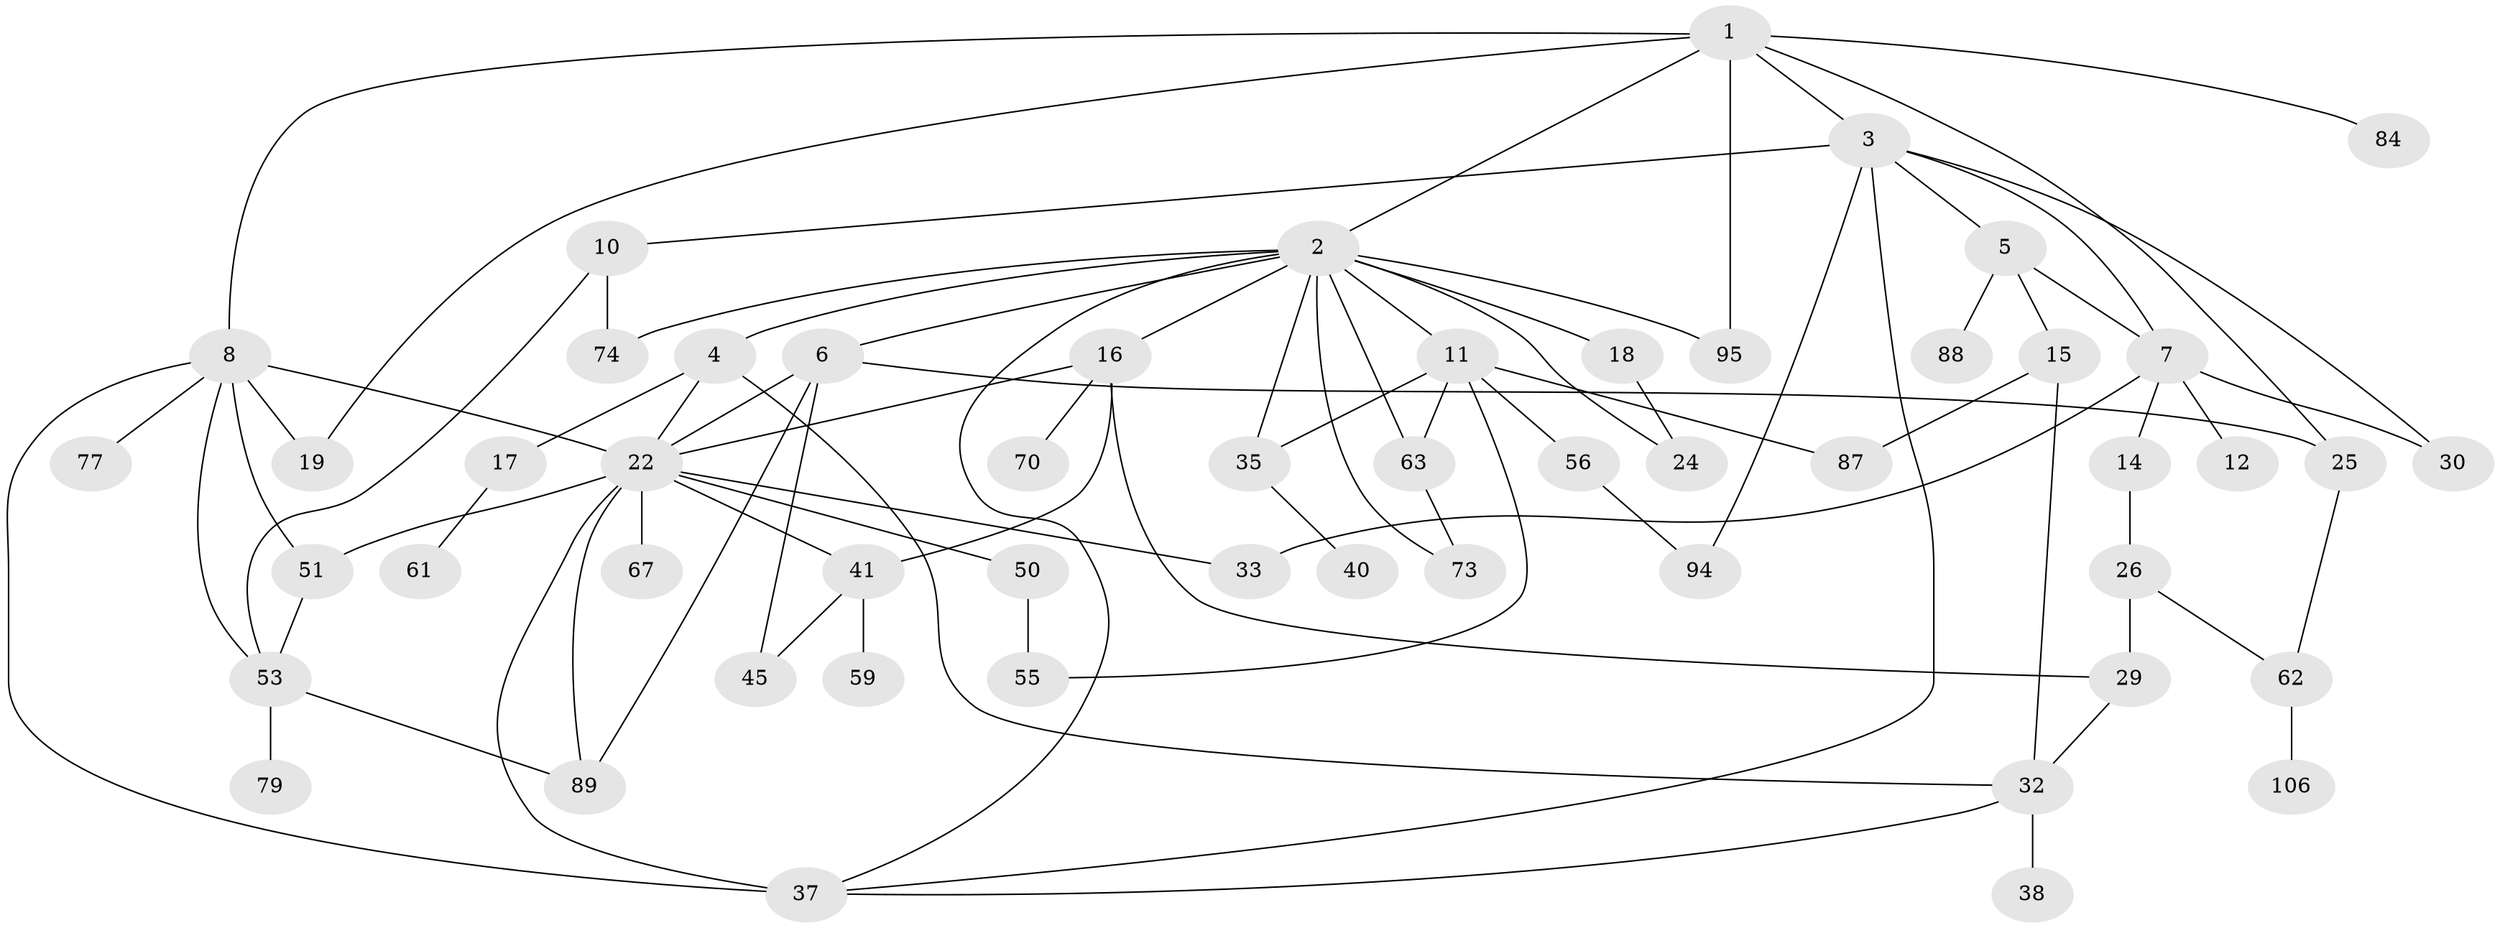 // original degree distribution, {7: 0.037383177570093455, 8: 0.009345794392523364, 3: 0.2523364485981308, 4: 0.07476635514018691, 6: 0.018691588785046728, 5: 0.04672897196261682, 2: 0.35514018691588783, 1: 0.205607476635514}
// Generated by graph-tools (version 1.1) at 2025/13/03/09/25 04:13:38]
// undirected, 53 vertices, 84 edges
graph export_dot {
graph [start="1"]
  node [color=gray90,style=filled];
  1;
  2 [super="+43+27+57+9"];
  3;
  4 [super="+13"];
  5;
  6 [super="+21"];
  7 [super="+80"];
  8 [super="+54+39+68"];
  10 [super="+36"];
  11 [super="+81+31+23"];
  12;
  14;
  15 [super="+58"];
  16 [super="+20"];
  17 [super="+48+28"];
  18;
  19;
  22 [super="+75+47+34"];
  24 [super="+78+104"];
  25 [super="+98"];
  26;
  29;
  30;
  32;
  33;
  35;
  37 [super="+82+52"];
  38;
  40;
  41 [super="+44"];
  45 [super="+66"];
  50;
  51 [super="+90+69"];
  53 [super="+102"];
  55 [super="+64"];
  56;
  59;
  61;
  62;
  63;
  67;
  70;
  73;
  74;
  77;
  79;
  84;
  87 [super="+101"];
  88;
  89 [super="+100+91"];
  94;
  95 [super="+97"];
  106;
  1 -- 2;
  1 -- 3;
  1 -- 8;
  1 -- 19;
  1 -- 25;
  1 -- 84;
  1 -- 95;
  2 -- 4;
  2 -- 6;
  2 -- 16;
  2 -- 35;
  2 -- 73;
  2 -- 95;
  2 -- 18;
  2 -- 37;
  2 -- 24;
  2 -- 74;
  2 -- 11;
  2 -- 63;
  3 -- 5;
  3 -- 7;
  3 -- 10;
  3 -- 37;
  3 -- 94;
  3 -- 30;
  4 -- 32;
  4 -- 17;
  4 -- 22;
  5 -- 15;
  5 -- 88;
  5 -- 7;
  6 -- 25;
  6 -- 89;
  6 -- 45;
  6 -- 22;
  7 -- 12;
  7 -- 14;
  7 -- 30;
  7 -- 33;
  8 -- 19;
  8 -- 51;
  8 -- 37 [weight=2];
  8 -- 77;
  8 -- 22;
  8 -- 53;
  10 -- 53;
  10 -- 74;
  11 -- 35;
  11 -- 56;
  11 -- 63;
  11 -- 55;
  11 -- 87;
  14 -- 26;
  15 -- 32;
  15 -- 87;
  16 -- 29;
  16 -- 70;
  16 -- 41;
  16 -- 22;
  17 -- 61;
  18 -- 24 [weight=2];
  22 -- 41;
  22 -- 37;
  22 -- 67 [weight=2];
  22 -- 33;
  22 -- 50;
  22 -- 51;
  22 -- 89;
  25 -- 62;
  26 -- 29;
  26 -- 62;
  29 -- 32;
  32 -- 38;
  32 -- 37;
  35 -- 40;
  41 -- 45;
  41 -- 59;
  50 -- 55;
  51 -- 53;
  53 -- 79;
  53 -- 89;
  56 -- 94;
  62 -- 106;
  63 -- 73;
}
